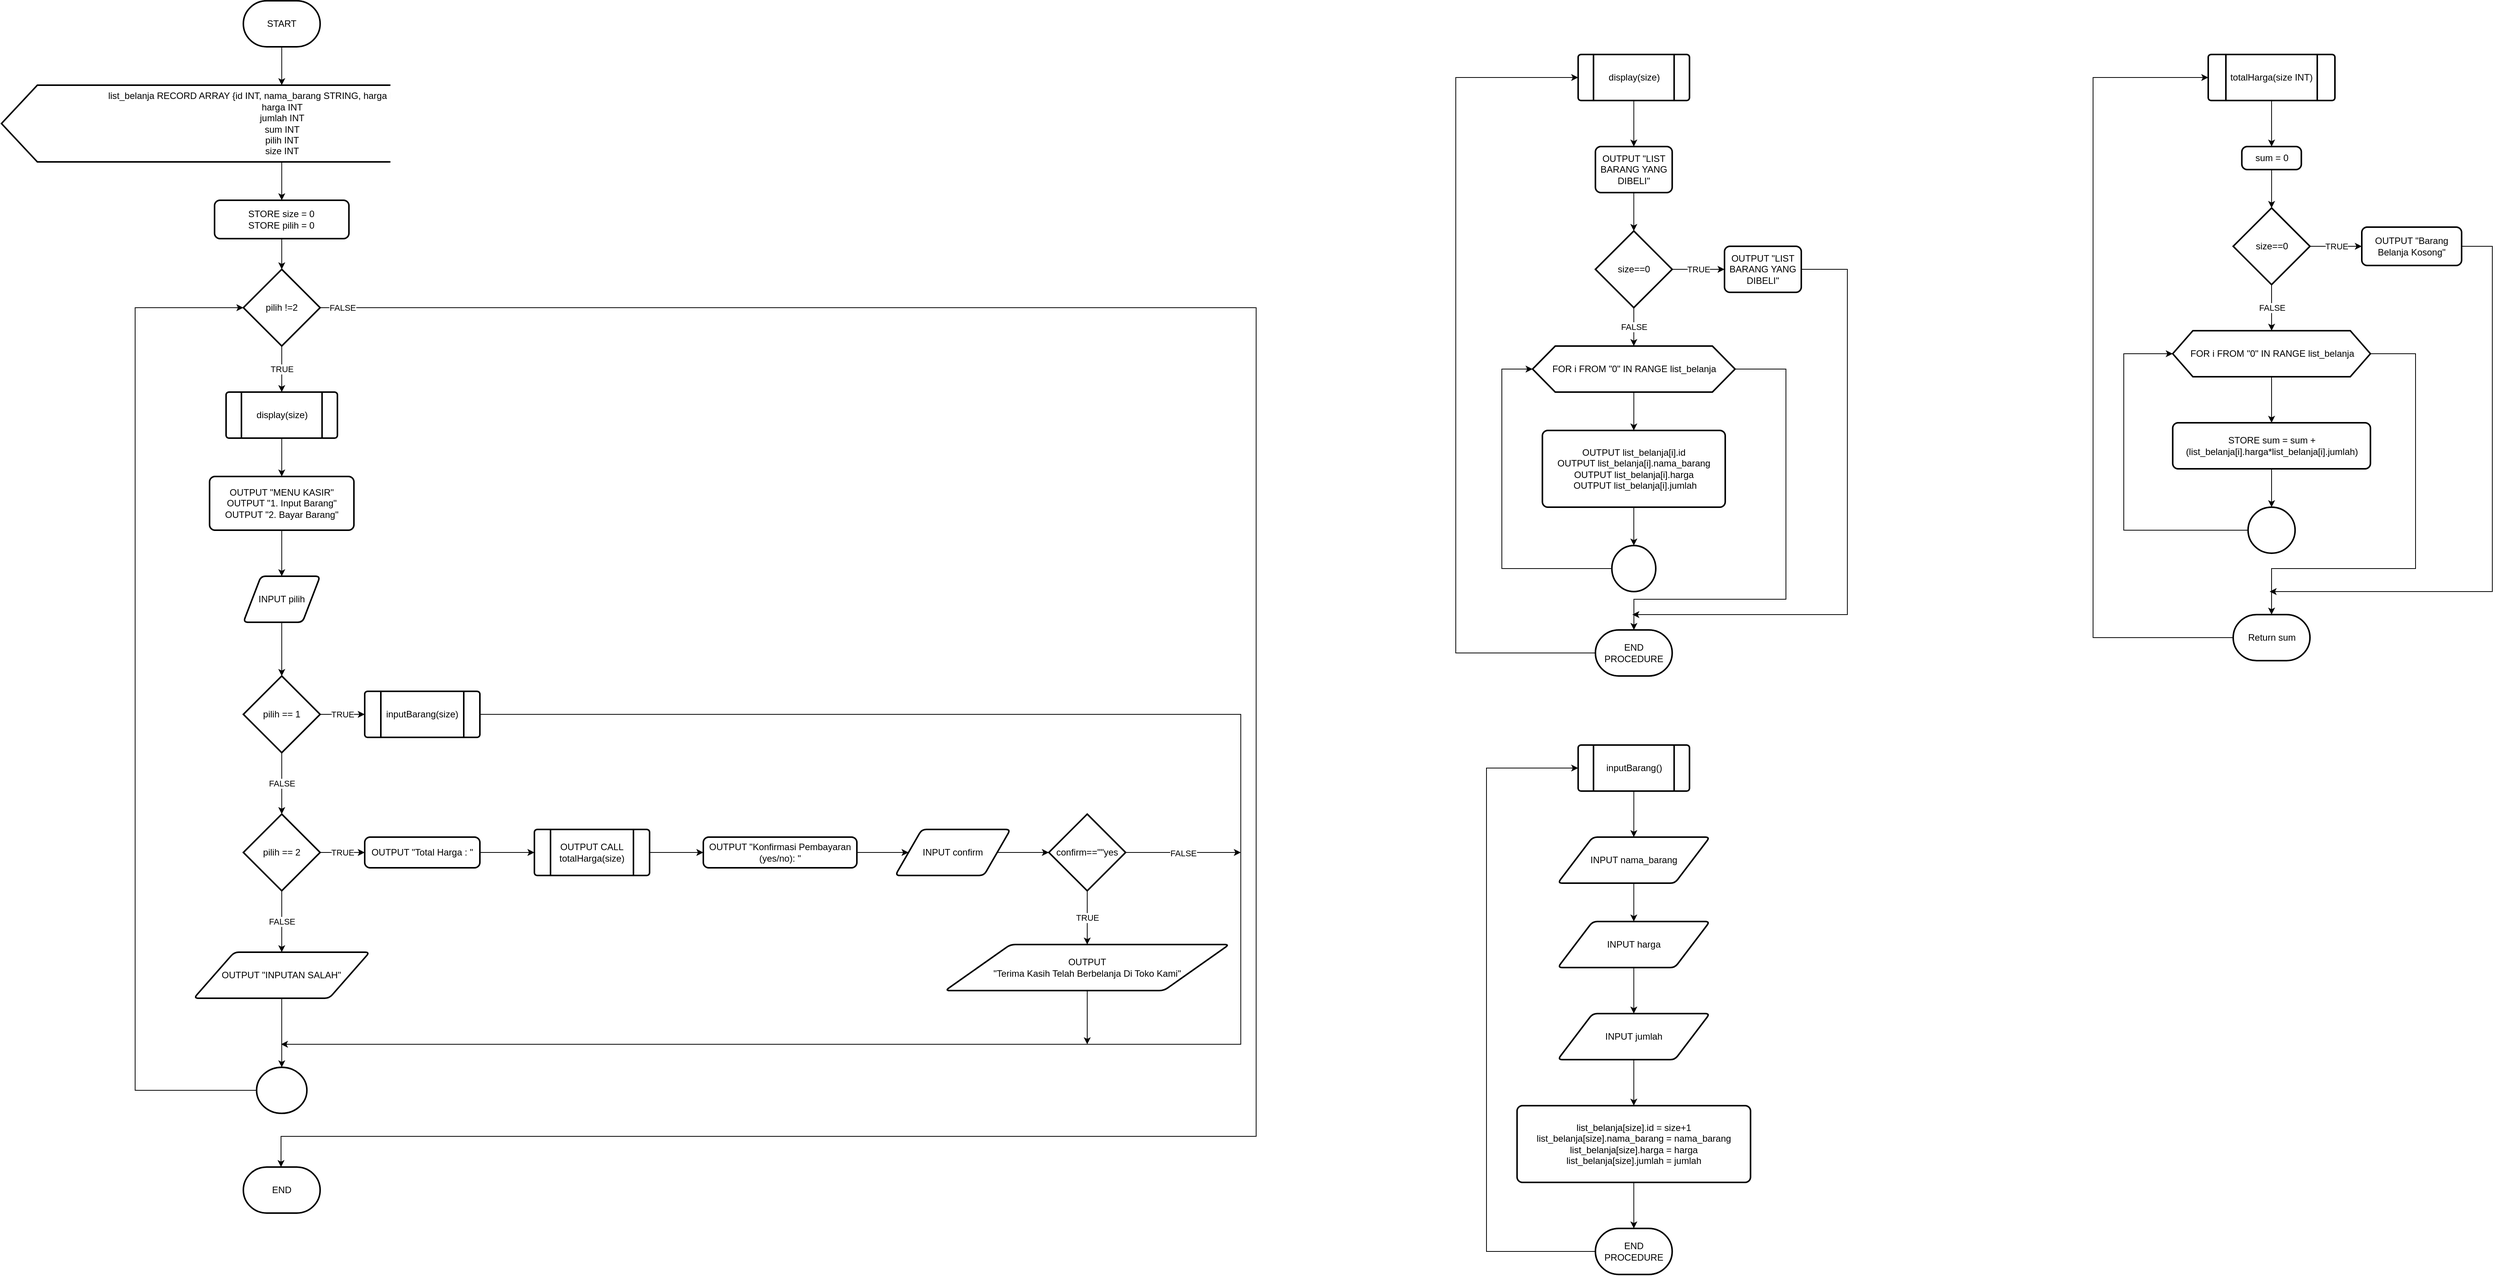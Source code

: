 <mxfile version="20.3.0" type="device"><diagram id="kHE13sOuIT3exfeuEefp" name="Page-1"><mxGraphModel dx="868" dy="552" grid="1" gridSize="10" guides="1" tooltips="1" connect="1" arrows="1" fold="1" page="1" pageScale="1" pageWidth="850" pageHeight="1100" math="0" shadow="0"><root><mxCell id="0"/><mxCell id="1" parent="0"/><mxCell id="fsroKRRETTSsfhgKdGrQ-1" value="" style="edgeStyle=orthogonalEdgeStyle;rounded=0;orthogonalLoop=1;jettySize=auto;html=1;" parent="1" source="fsroKRRETTSsfhgKdGrQ-2" target="fsroKRRETTSsfhgKdGrQ-4" edge="1"><mxGeometry relative="1" as="geometry"/></mxCell><mxCell id="fsroKRRETTSsfhgKdGrQ-2" value="START" style="strokeWidth=2;html=1;shape=mxgraph.flowchart.terminator;whiteSpace=wrap;" parent="1" vertex="1"><mxGeometry x="360.94" y="50" width="100" height="60" as="geometry"/></mxCell><mxCell id="fsroKRRETTSsfhgKdGrQ-3" value="" style="edgeStyle=orthogonalEdgeStyle;rounded=0;orthogonalLoop=1;jettySize=auto;html=1;" parent="1" source="fsroKRRETTSsfhgKdGrQ-4" target="fsroKRRETTSsfhgKdGrQ-6" edge="1"><mxGeometry relative="1" as="geometry"/></mxCell><mxCell id="fsroKRRETTSsfhgKdGrQ-4" value="list_belanja RECORD ARRAY {id INT, nama_barang STRING, harga INT, jumlah INT}&lt;br&gt;&lt;div&gt;harga INT&lt;/div&gt;&lt;div&gt;jumlah INT&lt;/div&gt;&lt;div&gt;&lt;span style=&quot;background-color: initial;&quot;&gt;sum INT&lt;/span&gt;&lt;/div&gt;&lt;div&gt;pilih INT&lt;/div&gt;&lt;div&gt;size INT&lt;/div&gt;" style="verticalLabelPosition=middle;verticalAlign=middle;html=1;shape=hexagon;perimeter=hexagonPerimeter2;arcSize=6;size=0.064;strokeWidth=2;labelPosition=center;align=center;" parent="1" vertex="1"><mxGeometry x="45.94" y="160" width="730" height="100" as="geometry"/></mxCell><mxCell id="fsroKRRETTSsfhgKdGrQ-5" value="" style="edgeStyle=orthogonalEdgeStyle;rounded=0;orthogonalLoop=1;jettySize=auto;html=1;" parent="1" source="fsroKRRETTSsfhgKdGrQ-6" target="fsroKRRETTSsfhgKdGrQ-9" edge="1"><mxGeometry relative="1" as="geometry"/></mxCell><mxCell id="fsroKRRETTSsfhgKdGrQ-6" value="&lt;div&gt;STORE size = 0&lt;/div&gt;&lt;div&gt;&lt;span style=&quot;background-color: initial;&quot;&gt;STORE pilih = 0&lt;/span&gt;&lt;/div&gt;" style="rounded=1;whiteSpace=wrap;html=1;absoluteArcSize=1;arcSize=14;strokeWidth=2;" parent="1" vertex="1"><mxGeometry x="323.44" y="310" width="175" height="50" as="geometry"/></mxCell><mxCell id="fsroKRRETTSsfhgKdGrQ-7" value="TRUE" style="edgeStyle=orthogonalEdgeStyle;rounded=0;orthogonalLoop=1;jettySize=auto;html=1;" parent="1" source="fsroKRRETTSsfhgKdGrQ-9" target="fsroKRRETTSsfhgKdGrQ-11" edge="1"><mxGeometry relative="1" as="geometry"/></mxCell><mxCell id="fsroKRRETTSsfhgKdGrQ-8" value="FALSE" style="edgeStyle=orthogonalEdgeStyle;rounded=0;orthogonalLoop=1;jettySize=auto;html=1;entryX=0.5;entryY=0;entryDx=0;entryDy=0;entryPerimeter=0;" parent="1" source="fsroKRRETTSsfhgKdGrQ-9" target="fsroKRRETTSsfhgKdGrQ-41" edge="1"><mxGeometry x="-0.984" relative="1" as="geometry"><Array as="points"><mxPoint x="1680" y="450"/><mxPoint x="1680" y="1530"/><mxPoint x="410" y="1530"/><mxPoint x="410" y="1570"/></Array><mxPoint as="offset"/></mxGeometry></mxCell><mxCell id="fsroKRRETTSsfhgKdGrQ-9" value="pilih !=2" style="strokeWidth=2;html=1;shape=mxgraph.flowchart.decision;whiteSpace=wrap;" parent="1" vertex="1"><mxGeometry x="360.94" y="400" width="100" height="100" as="geometry"/></mxCell><mxCell id="fsroKRRETTSsfhgKdGrQ-10" value="" style="edgeStyle=orthogonalEdgeStyle;rounded=0;orthogonalLoop=1;jettySize=auto;html=1;" parent="1" source="fsroKRRETTSsfhgKdGrQ-11" target="fsroKRRETTSsfhgKdGrQ-13" edge="1"><mxGeometry relative="1" as="geometry"/></mxCell><mxCell id="fsroKRRETTSsfhgKdGrQ-11" value="display(size)" style="verticalLabelPosition=middle;verticalAlign=middle;html=1;shape=process;whiteSpace=wrap;rounded=1;size=0.14;arcSize=6;strokeWidth=2;labelPosition=center;align=center;" parent="1" vertex="1"><mxGeometry x="338.44" y="560" width="145" height="60" as="geometry"/></mxCell><mxCell id="fsroKRRETTSsfhgKdGrQ-12" value="" style="edgeStyle=orthogonalEdgeStyle;rounded=0;orthogonalLoop=1;jettySize=auto;html=1;" parent="1" source="fsroKRRETTSsfhgKdGrQ-13" target="fsroKRRETTSsfhgKdGrQ-15" edge="1"><mxGeometry relative="1" as="geometry"/></mxCell><mxCell id="fsroKRRETTSsfhgKdGrQ-13" value="&lt;div&gt;OUTPUT &quot;MENU KASIR&quot;&lt;/div&gt;&lt;div&gt;&lt;span style=&quot;background-color: initial;&quot;&gt;OUTPUT &quot;1. Input Barang&quot;&lt;/span&gt;&lt;/div&gt;&lt;div&gt;&lt;span style=&quot;background-color: initial;&quot;&gt;OUTPUT &quot;2. Bayar Barang&quot;&lt;/span&gt;&lt;/div&gt;" style="rounded=1;whiteSpace=wrap;html=1;absoluteArcSize=1;arcSize=14;strokeWidth=2;" parent="1" vertex="1"><mxGeometry x="316.94" y="670" width="188" height="70" as="geometry"/></mxCell><mxCell id="fsroKRRETTSsfhgKdGrQ-14" value="" style="edgeStyle=orthogonalEdgeStyle;rounded=0;orthogonalLoop=1;jettySize=auto;html=1;" parent="1" source="fsroKRRETTSsfhgKdGrQ-15" target="fsroKRRETTSsfhgKdGrQ-20" edge="1"><mxGeometry relative="1" as="geometry"/></mxCell><mxCell id="fsroKRRETTSsfhgKdGrQ-15" value="INPUT pilih" style="shape=parallelogram;html=1;strokeWidth=2;perimeter=parallelogramPerimeter;whiteSpace=wrap;rounded=1;arcSize=12;size=0.23;" parent="1" vertex="1"><mxGeometry x="360.94" y="800" width="100" height="60" as="geometry"/></mxCell><mxCell id="fsroKRRETTSsfhgKdGrQ-16" style="edgeStyle=orthogonalEdgeStyle;rounded=0;orthogonalLoop=1;jettySize=auto;html=1;" parent="1" source="fsroKRRETTSsfhgKdGrQ-17" edge="1"><mxGeometry relative="1" as="geometry"><mxPoint x="410" y="1410" as="targetPoint"/><Array as="points"><mxPoint x="1660" y="980"/><mxPoint x="1660" y="1410"/></Array></mxGeometry></mxCell><mxCell id="fsroKRRETTSsfhgKdGrQ-17" value="inputBarang(size)" style="verticalLabelPosition=middle;verticalAlign=middle;html=1;shape=process;whiteSpace=wrap;rounded=1;size=0.14;arcSize=6;strokeWidth=2;labelPosition=center;align=center;" parent="1" vertex="1"><mxGeometry x="519" y="950" width="150" height="60" as="geometry"/></mxCell><mxCell id="fsroKRRETTSsfhgKdGrQ-18" value="TRUE" style="edgeStyle=orthogonalEdgeStyle;rounded=0;orthogonalLoop=1;jettySize=auto;html=1;" parent="1" source="fsroKRRETTSsfhgKdGrQ-20" target="fsroKRRETTSsfhgKdGrQ-17" edge="1"><mxGeometry relative="1" as="geometry"/></mxCell><mxCell id="fsroKRRETTSsfhgKdGrQ-19" value="FALSE" style="edgeStyle=orthogonalEdgeStyle;rounded=0;orthogonalLoop=1;jettySize=auto;html=1;" parent="1" source="fsroKRRETTSsfhgKdGrQ-20" target="fsroKRRETTSsfhgKdGrQ-23" edge="1"><mxGeometry relative="1" as="geometry"/></mxCell><mxCell id="fsroKRRETTSsfhgKdGrQ-20" value="pilih == 1" style="strokeWidth=2;html=1;shape=mxgraph.flowchart.decision;whiteSpace=wrap;" parent="1" vertex="1"><mxGeometry x="360.94" y="930" width="100" height="100" as="geometry"/></mxCell><mxCell id="fsroKRRETTSsfhgKdGrQ-21" value="TRUE" style="edgeStyle=orthogonalEdgeStyle;rounded=0;orthogonalLoop=1;jettySize=auto;html=1;" parent="1" source="fsroKRRETTSsfhgKdGrQ-23" target="fsroKRRETTSsfhgKdGrQ-25" edge="1"><mxGeometry relative="1" as="geometry"/></mxCell><mxCell id="fsroKRRETTSsfhgKdGrQ-22" value="FALSE" style="edgeStyle=orthogonalEdgeStyle;rounded=0;orthogonalLoop=1;jettySize=auto;html=1;" parent="1" source="fsroKRRETTSsfhgKdGrQ-23" target="fsroKRRETTSsfhgKdGrQ-27" edge="1"><mxGeometry relative="1" as="geometry"/></mxCell><mxCell id="fsroKRRETTSsfhgKdGrQ-23" value="pilih == 2" style="strokeWidth=2;html=1;shape=mxgraph.flowchart.decision;whiteSpace=wrap;" parent="1" vertex="1"><mxGeometry x="360.94" y="1110" width="100" height="100" as="geometry"/></mxCell><mxCell id="fsroKRRETTSsfhgKdGrQ-24" value="" style="edgeStyle=orthogonalEdgeStyle;rounded=0;orthogonalLoop=1;jettySize=auto;html=1;" parent="1" source="fsroKRRETTSsfhgKdGrQ-25" target="fsroKRRETTSsfhgKdGrQ-29" edge="1"><mxGeometry relative="1" as="geometry"/></mxCell><mxCell id="fsroKRRETTSsfhgKdGrQ-25" value="&lt;div&gt;OUTPUT &quot;Total Harga : &quot;&lt;/div&gt;" style="rounded=1;whiteSpace=wrap;html=1;absoluteArcSize=1;arcSize=14;strokeWidth=2;" parent="1" vertex="1"><mxGeometry x="519" y="1140" width="150" height="40" as="geometry"/></mxCell><mxCell id="fsroKRRETTSsfhgKdGrQ-26" value="" style="edgeStyle=orthogonalEdgeStyle;rounded=0;orthogonalLoop=1;jettySize=auto;html=1;" parent="1" source="fsroKRRETTSsfhgKdGrQ-27" target="fsroKRRETTSsfhgKdGrQ-40" edge="1"><mxGeometry relative="1" as="geometry"/></mxCell><mxCell id="fsroKRRETTSsfhgKdGrQ-27" value="OUTPUT &quot;INPUTAN SALAH&quot;" style="shape=parallelogram;html=1;strokeWidth=2;perimeter=parallelogramPerimeter;whiteSpace=wrap;rounded=1;arcSize=12;size=0.23;" parent="1" vertex="1"><mxGeometry x="296.44" y="1290" width="229" height="60" as="geometry"/></mxCell><mxCell id="fsroKRRETTSsfhgKdGrQ-28" value="" style="edgeStyle=orthogonalEdgeStyle;rounded=0;orthogonalLoop=1;jettySize=auto;html=1;" parent="1" source="fsroKRRETTSsfhgKdGrQ-29" target="fsroKRRETTSsfhgKdGrQ-31" edge="1"><mxGeometry relative="1" as="geometry"/></mxCell><mxCell id="fsroKRRETTSsfhgKdGrQ-29" value="&lt;div&gt;OUTPUT CALL totalHarga(size)&lt;/div&gt;" style="verticalLabelPosition=middle;verticalAlign=middle;html=1;shape=process;whiteSpace=wrap;rounded=1;size=0.14;arcSize=6;strokeWidth=2;labelPosition=center;align=center;" parent="1" vertex="1"><mxGeometry x="740" y="1130" width="150" height="60" as="geometry"/></mxCell><mxCell id="fsroKRRETTSsfhgKdGrQ-30" value="" style="edgeStyle=orthogonalEdgeStyle;rounded=0;orthogonalLoop=1;jettySize=auto;html=1;" parent="1" source="fsroKRRETTSsfhgKdGrQ-31" target="fsroKRRETTSsfhgKdGrQ-33" edge="1"><mxGeometry relative="1" as="geometry"/></mxCell><mxCell id="fsroKRRETTSsfhgKdGrQ-31" value="OUTPUT &quot;Konfirmasi Pembayaran (yes/no): &quot;" style="rounded=1;whiteSpace=wrap;html=1;absoluteArcSize=1;arcSize=14;strokeWidth=2;" parent="1" vertex="1"><mxGeometry x="960" y="1140" width="200" height="40" as="geometry"/></mxCell><mxCell id="fsroKRRETTSsfhgKdGrQ-32" value="" style="edgeStyle=orthogonalEdgeStyle;rounded=0;orthogonalLoop=1;jettySize=auto;html=1;" parent="1" source="fsroKRRETTSsfhgKdGrQ-33" target="fsroKRRETTSsfhgKdGrQ-36" edge="1"><mxGeometry relative="1" as="geometry"/></mxCell><mxCell id="fsroKRRETTSsfhgKdGrQ-33" value="INPUT confirm" style="shape=parallelogram;html=1;strokeWidth=2;perimeter=parallelogramPerimeter;whiteSpace=wrap;rounded=1;arcSize=12;size=0.23;" parent="1" vertex="1"><mxGeometry x="1210" y="1130" width="150" height="60" as="geometry"/></mxCell><mxCell id="fsroKRRETTSsfhgKdGrQ-34" value="TRUE" style="edgeStyle=orthogonalEdgeStyle;rounded=0;orthogonalLoop=1;jettySize=auto;html=1;" parent="1" source="fsroKRRETTSsfhgKdGrQ-36" target="fsroKRRETTSsfhgKdGrQ-38" edge="1"><mxGeometry relative="1" as="geometry"/></mxCell><mxCell id="fsroKRRETTSsfhgKdGrQ-35" value="FALSE" style="edgeStyle=orthogonalEdgeStyle;rounded=0;orthogonalLoop=1;jettySize=auto;html=1;" parent="1" source="fsroKRRETTSsfhgKdGrQ-36" edge="1"><mxGeometry relative="1" as="geometry"><mxPoint x="1660" y="1160" as="targetPoint"/></mxGeometry></mxCell><mxCell id="fsroKRRETTSsfhgKdGrQ-36" value="confirm==&quot;&quot;yes" style="strokeWidth=2;html=1;shape=mxgraph.flowchart.decision;whiteSpace=wrap;" parent="1" vertex="1"><mxGeometry x="1410" y="1110" width="100" height="100" as="geometry"/></mxCell><mxCell id="fsroKRRETTSsfhgKdGrQ-37" style="edgeStyle=orthogonalEdgeStyle;rounded=0;orthogonalLoop=1;jettySize=auto;html=1;" parent="1" source="fsroKRRETTSsfhgKdGrQ-38" edge="1"><mxGeometry relative="1" as="geometry"><mxPoint x="1460" y="1410" as="targetPoint"/></mxGeometry></mxCell><mxCell id="fsroKRRETTSsfhgKdGrQ-38" value="OUTPUT &lt;br&gt;&quot;Terima Kasih Telah Berbelanja Di Toko Kami&quot;" style="shape=parallelogram;html=1;strokeWidth=2;perimeter=parallelogramPerimeter;whiteSpace=wrap;rounded=1;arcSize=12;size=0.23;" parent="1" vertex="1"><mxGeometry x="1275" y="1280" width="370" height="60" as="geometry"/></mxCell><mxCell id="fsroKRRETTSsfhgKdGrQ-39" style="edgeStyle=orthogonalEdgeStyle;rounded=0;orthogonalLoop=1;jettySize=auto;html=1;entryX=0;entryY=0.5;entryDx=0;entryDy=0;entryPerimeter=0;" parent="1" source="fsroKRRETTSsfhgKdGrQ-40" target="fsroKRRETTSsfhgKdGrQ-9" edge="1"><mxGeometry relative="1" as="geometry"><Array as="points"><mxPoint x="220" y="1470"/><mxPoint x="220" y="450"/></Array></mxGeometry></mxCell><mxCell id="fsroKRRETTSsfhgKdGrQ-40" value="" style="strokeWidth=2;html=1;shape=mxgraph.flowchart.start_2;whiteSpace=wrap;" parent="1" vertex="1"><mxGeometry x="378.19" y="1440" width="65.5" height="60" as="geometry"/></mxCell><mxCell id="fsroKRRETTSsfhgKdGrQ-41" value="END" style="strokeWidth=2;html=1;shape=mxgraph.flowchart.terminator;whiteSpace=wrap;" parent="1" vertex="1"><mxGeometry x="360.94" y="1570" width="100" height="60" as="geometry"/></mxCell><mxCell id="fsroKRRETTSsfhgKdGrQ-42" value="" style="edgeStyle=orthogonalEdgeStyle;rounded=0;orthogonalLoop=1;jettySize=auto;html=1;" parent="1" source="fsroKRRETTSsfhgKdGrQ-43" target="fsroKRRETTSsfhgKdGrQ-45" edge="1"><mxGeometry relative="1" as="geometry"/></mxCell><mxCell id="fsroKRRETTSsfhgKdGrQ-43" value="display(size)" style="verticalLabelPosition=middle;verticalAlign=middle;html=1;shape=process;whiteSpace=wrap;rounded=1;size=0.14;arcSize=6;strokeWidth=2;labelPosition=center;align=center;" parent="1" vertex="1"><mxGeometry x="2099.38" y="120" width="145" height="60" as="geometry"/></mxCell><mxCell id="fsroKRRETTSsfhgKdGrQ-44" value="" style="edgeStyle=orthogonalEdgeStyle;rounded=0;orthogonalLoop=1;jettySize=auto;html=1;" parent="1" source="fsroKRRETTSsfhgKdGrQ-45" target="fsroKRRETTSsfhgKdGrQ-48" edge="1"><mxGeometry relative="1" as="geometry"/></mxCell><mxCell id="fsroKRRETTSsfhgKdGrQ-45" value="OUTPUT &quot;LIST BARANG YANG DIBELI&quot;" style="rounded=1;whiteSpace=wrap;html=1;absoluteArcSize=1;arcSize=14;strokeWidth=2;" parent="1" vertex="1"><mxGeometry x="2121.86" y="240" width="100" height="60" as="geometry"/></mxCell><mxCell id="fsroKRRETTSsfhgKdGrQ-46" value="TRUE" style="edgeStyle=orthogonalEdgeStyle;rounded=0;orthogonalLoop=1;jettySize=auto;html=1;" parent="1" source="fsroKRRETTSsfhgKdGrQ-48" target="fsroKRRETTSsfhgKdGrQ-50" edge="1"><mxGeometry relative="1" as="geometry"/></mxCell><mxCell id="fsroKRRETTSsfhgKdGrQ-47" value="FALSE" style="edgeStyle=orthogonalEdgeStyle;rounded=0;orthogonalLoop=1;jettySize=auto;html=1;" parent="1" source="fsroKRRETTSsfhgKdGrQ-48" target="fsroKRRETTSsfhgKdGrQ-53" edge="1"><mxGeometry relative="1" as="geometry"/></mxCell><mxCell id="fsroKRRETTSsfhgKdGrQ-48" value="size==0" style="strokeWidth=2;html=1;shape=mxgraph.flowchart.decision;whiteSpace=wrap;" parent="1" vertex="1"><mxGeometry x="2121.86" y="350" width="100" height="100" as="geometry"/></mxCell><mxCell id="fsroKRRETTSsfhgKdGrQ-49" style="edgeStyle=orthogonalEdgeStyle;rounded=0;orthogonalLoop=1;jettySize=auto;html=1;" parent="1" source="fsroKRRETTSsfhgKdGrQ-50" edge="1"><mxGeometry relative="1" as="geometry"><mxPoint x="2170" y="850" as="targetPoint"/><Array as="points"><mxPoint x="2450" y="400"/><mxPoint x="2450" y="850"/></Array></mxGeometry></mxCell><mxCell id="fsroKRRETTSsfhgKdGrQ-50" value="OUTPUT &quot;LIST BARANG YANG DIBELI&quot;" style="rounded=1;whiteSpace=wrap;html=1;absoluteArcSize=1;arcSize=14;strokeWidth=2;" parent="1" vertex="1"><mxGeometry x="2290" y="370" width="100" height="60" as="geometry"/></mxCell><mxCell id="fsroKRRETTSsfhgKdGrQ-51" value="" style="edgeStyle=orthogonalEdgeStyle;rounded=0;orthogonalLoop=1;jettySize=auto;html=1;" parent="1" source="fsroKRRETTSsfhgKdGrQ-53" target="fsroKRRETTSsfhgKdGrQ-55" edge="1"><mxGeometry relative="1" as="geometry"/></mxCell><mxCell id="fsroKRRETTSsfhgKdGrQ-52" style="edgeStyle=orthogonalEdgeStyle;rounded=0;orthogonalLoop=1;jettySize=auto;html=1;" parent="1" source="fsroKRRETTSsfhgKdGrQ-53" target="fsroKRRETTSsfhgKdGrQ-59" edge="1"><mxGeometry relative="1" as="geometry"><Array as="points"><mxPoint x="2370" y="530"/><mxPoint x="2370" y="830"/><mxPoint x="2172" y="830"/></Array></mxGeometry></mxCell><mxCell id="fsroKRRETTSsfhgKdGrQ-53" value="FOR i FROM &quot;0&quot; IN RANGE list_belanja" style="verticalLabelPosition=middle;verticalAlign=middle;html=1;shape=hexagon;perimeter=hexagonPerimeter2;arcSize=6;size=0.112;strokeWidth=2;labelPosition=center;align=center;" parent="1" vertex="1"><mxGeometry x="2040" y="500" width="263.75" height="60" as="geometry"/></mxCell><mxCell id="fsroKRRETTSsfhgKdGrQ-54" value="" style="edgeStyle=orthogonalEdgeStyle;rounded=0;orthogonalLoop=1;jettySize=auto;html=1;" parent="1" source="fsroKRRETTSsfhgKdGrQ-55" target="fsroKRRETTSsfhgKdGrQ-57" edge="1"><mxGeometry relative="1" as="geometry"/></mxCell><mxCell id="fsroKRRETTSsfhgKdGrQ-55" value="&lt;div&gt;OUTPUT list_belanja[i].id&lt;/div&gt;&lt;div&gt;OUTPUT list_belanja[i].nama_barang&lt;/div&gt;&lt;div&gt;OUTPUT list_belanja[i].harga&lt;/div&gt;&lt;div&gt;&amp;nbsp;OUTPUT list_belanja[i].jumlah&lt;/div&gt;" style="rounded=1;whiteSpace=wrap;html=1;absoluteArcSize=1;arcSize=14;strokeWidth=2;" parent="1" vertex="1"><mxGeometry x="2052.81" y="610" width="238.12" height="100" as="geometry"/></mxCell><mxCell id="fsroKRRETTSsfhgKdGrQ-56" style="edgeStyle=orthogonalEdgeStyle;rounded=0;orthogonalLoop=1;jettySize=auto;html=1;entryX=0;entryY=0.5;entryDx=0;entryDy=0;" parent="1" source="fsroKRRETTSsfhgKdGrQ-57" target="fsroKRRETTSsfhgKdGrQ-53" edge="1"><mxGeometry relative="1" as="geometry"><Array as="points"><mxPoint x="2000" y="790"/><mxPoint x="2000" y="530"/></Array></mxGeometry></mxCell><mxCell id="fsroKRRETTSsfhgKdGrQ-57" value="" style="verticalLabelPosition=bottom;verticalAlign=top;html=1;shape=mxgraph.flowchart.on-page_reference;strokeWidth=2;" parent="1" vertex="1"><mxGeometry x="2143.28" y="760" width="57.2" height="60" as="geometry"/></mxCell><mxCell id="fsroKRRETTSsfhgKdGrQ-58" style="edgeStyle=orthogonalEdgeStyle;rounded=0;orthogonalLoop=1;jettySize=auto;html=1;entryX=0;entryY=0.5;entryDx=0;entryDy=0;" parent="1" source="fsroKRRETTSsfhgKdGrQ-59" target="fsroKRRETTSsfhgKdGrQ-43" edge="1"><mxGeometry relative="1" as="geometry"><Array as="points"><mxPoint x="1940" y="900"/><mxPoint x="1940" y="150"/></Array></mxGeometry></mxCell><mxCell id="fsroKRRETTSsfhgKdGrQ-59" value="END PROCEDURE" style="strokeWidth=2;html=1;shape=mxgraph.flowchart.terminator;whiteSpace=wrap;" parent="1" vertex="1"><mxGeometry x="2121.86" y="870" width="100" height="60" as="geometry"/></mxCell><mxCell id="fsroKRRETTSsfhgKdGrQ-60" value="" style="edgeStyle=orthogonalEdgeStyle;rounded=0;orthogonalLoop=1;jettySize=auto;html=1;" parent="1" source="fsroKRRETTSsfhgKdGrQ-61" target="fsroKRRETTSsfhgKdGrQ-63" edge="1"><mxGeometry relative="1" as="geometry"/></mxCell><mxCell id="fsroKRRETTSsfhgKdGrQ-61" value="inputBarang()" style="verticalLabelPosition=middle;verticalAlign=middle;html=1;shape=process;whiteSpace=wrap;rounded=1;size=0.14;arcSize=6;strokeWidth=2;labelPosition=center;align=center;" parent="1" vertex="1"><mxGeometry x="2099.38" y="1020" width="145" height="60" as="geometry"/></mxCell><mxCell id="fsroKRRETTSsfhgKdGrQ-62" value="" style="edgeStyle=orthogonalEdgeStyle;rounded=0;orthogonalLoop=1;jettySize=auto;html=1;" parent="1" source="fsroKRRETTSsfhgKdGrQ-63" target="fsroKRRETTSsfhgKdGrQ-65" edge="1"><mxGeometry relative="1" as="geometry"/></mxCell><mxCell id="fsroKRRETTSsfhgKdGrQ-63" value="INPUT nama_barang" style="shape=parallelogram;html=1;strokeWidth=2;perimeter=parallelogramPerimeter;whiteSpace=wrap;rounded=1;arcSize=12;size=0.23;" parent="1" vertex="1"><mxGeometry x="2072.79" y="1140" width="198.14" height="60" as="geometry"/></mxCell><mxCell id="fsroKRRETTSsfhgKdGrQ-64" value="" style="edgeStyle=orthogonalEdgeStyle;rounded=0;orthogonalLoop=1;jettySize=auto;html=1;" parent="1" source="fsroKRRETTSsfhgKdGrQ-65" target="fsroKRRETTSsfhgKdGrQ-67" edge="1"><mxGeometry relative="1" as="geometry"/></mxCell><mxCell id="fsroKRRETTSsfhgKdGrQ-65" value="INPUT harga" style="shape=parallelogram;html=1;strokeWidth=2;perimeter=parallelogramPerimeter;whiteSpace=wrap;rounded=1;arcSize=12;size=0.23;" parent="1" vertex="1"><mxGeometry x="2072.79" y="1250" width="198.14" height="60" as="geometry"/></mxCell><mxCell id="fsroKRRETTSsfhgKdGrQ-66" value="" style="edgeStyle=orthogonalEdgeStyle;rounded=0;orthogonalLoop=1;jettySize=auto;html=1;" parent="1" source="fsroKRRETTSsfhgKdGrQ-67" target="fsroKRRETTSsfhgKdGrQ-69" edge="1"><mxGeometry relative="1" as="geometry"/></mxCell><mxCell id="fsroKRRETTSsfhgKdGrQ-67" value="INPUT jumlah" style="shape=parallelogram;html=1;strokeWidth=2;perimeter=parallelogramPerimeter;whiteSpace=wrap;rounded=1;arcSize=12;size=0.23;" parent="1" vertex="1"><mxGeometry x="2072.79" y="1370" width="198.14" height="60" as="geometry"/></mxCell><mxCell id="fsroKRRETTSsfhgKdGrQ-68" value="" style="edgeStyle=orthogonalEdgeStyle;rounded=0;orthogonalLoop=1;jettySize=auto;html=1;" parent="1" source="fsroKRRETTSsfhgKdGrQ-69" target="fsroKRRETTSsfhgKdGrQ-71" edge="1"><mxGeometry relative="1" as="geometry"/></mxCell><mxCell id="fsroKRRETTSsfhgKdGrQ-69" value="&lt;div&gt;list_belanja[size].id = size+1&lt;/div&gt;&lt;div&gt;list_belanja[size].nama_barang = nama_barang&lt;/div&gt;&lt;div&gt;&lt;span style=&quot;background-color: initial;&quot;&gt;list_belanja[size].harga = harga&lt;/span&gt;&lt;/div&gt;&lt;div&gt;list_belanja[size].jumlah = jumlah&lt;/div&gt;" style="rounded=1;whiteSpace=wrap;html=1;absoluteArcSize=1;arcSize=14;strokeWidth=2;" parent="1" vertex="1"><mxGeometry x="2019.82" y="1490" width="304.07" height="100" as="geometry"/></mxCell><mxCell id="fsroKRRETTSsfhgKdGrQ-70" style="edgeStyle=orthogonalEdgeStyle;rounded=0;orthogonalLoop=1;jettySize=auto;html=1;entryX=0;entryY=0.5;entryDx=0;entryDy=0;" parent="1" source="fsroKRRETTSsfhgKdGrQ-71" target="fsroKRRETTSsfhgKdGrQ-61" edge="1"><mxGeometry relative="1" as="geometry"><Array as="points"><mxPoint x="1980" y="1680"/><mxPoint x="1980" y="1050"/></Array></mxGeometry></mxCell><mxCell id="fsroKRRETTSsfhgKdGrQ-71" value="END PROCEDURE" style="strokeWidth=2;html=1;shape=mxgraph.flowchart.terminator;whiteSpace=wrap;" parent="1" vertex="1"><mxGeometry x="2121.85" y="1650" width="100" height="60" as="geometry"/></mxCell><mxCell id="fsroKRRETTSsfhgKdGrQ-72" value="" style="edgeStyle=orthogonalEdgeStyle;rounded=0;orthogonalLoop=1;jettySize=auto;html=1;" parent="1" source="fsroKRRETTSsfhgKdGrQ-73" target="fsroKRRETTSsfhgKdGrQ-75" edge="1"><mxGeometry relative="1" as="geometry"/></mxCell><mxCell id="fsroKRRETTSsfhgKdGrQ-73" value="totalHarga(size INT)" style="verticalLabelPosition=middle;verticalAlign=middle;html=1;shape=process;whiteSpace=wrap;rounded=1;size=0.14;arcSize=6;strokeWidth=2;labelPosition=center;align=center;" parent="1" vertex="1"><mxGeometry x="2920" y="120" width="165" height="60" as="geometry"/></mxCell><mxCell id="fsroKRRETTSsfhgKdGrQ-74" value="" style="edgeStyle=orthogonalEdgeStyle;rounded=0;orthogonalLoop=1;jettySize=auto;html=1;" parent="1" source="fsroKRRETTSsfhgKdGrQ-75" target="fsroKRRETTSsfhgKdGrQ-78" edge="1"><mxGeometry relative="1" as="geometry"/></mxCell><mxCell id="fsroKRRETTSsfhgKdGrQ-75" value="sum = 0" style="rounded=1;whiteSpace=wrap;html=1;absoluteArcSize=1;arcSize=14;strokeWidth=2;" parent="1" vertex="1"><mxGeometry x="2963.75" y="240" width="77.5" height="30" as="geometry"/></mxCell><mxCell id="fsroKRRETTSsfhgKdGrQ-76" value="TRUE" style="edgeStyle=orthogonalEdgeStyle;rounded=0;orthogonalLoop=1;jettySize=auto;html=1;" parent="1" source="fsroKRRETTSsfhgKdGrQ-78" target="fsroKRRETTSsfhgKdGrQ-80" edge="1"><mxGeometry relative="1" as="geometry"/></mxCell><mxCell id="fsroKRRETTSsfhgKdGrQ-77" value="FALSE" style="edgeStyle=orthogonalEdgeStyle;rounded=0;orthogonalLoop=1;jettySize=auto;html=1;" parent="1" source="fsroKRRETTSsfhgKdGrQ-78" target="fsroKRRETTSsfhgKdGrQ-83" edge="1"><mxGeometry relative="1" as="geometry"/></mxCell><mxCell id="fsroKRRETTSsfhgKdGrQ-78" value="size==0" style="strokeWidth=2;html=1;shape=mxgraph.flowchart.decision;whiteSpace=wrap;" parent="1" vertex="1"><mxGeometry x="2952.5" y="320" width="100" height="100" as="geometry"/></mxCell><mxCell id="fsroKRRETTSsfhgKdGrQ-79" style="edgeStyle=orthogonalEdgeStyle;rounded=0;orthogonalLoop=1;jettySize=auto;html=1;" parent="1" source="fsroKRRETTSsfhgKdGrQ-80" edge="1"><mxGeometry relative="1" as="geometry"><mxPoint x="3000" y="820" as="targetPoint"/><Array as="points"><mxPoint x="3290" y="370"/><mxPoint x="3290" y="820"/></Array></mxGeometry></mxCell><mxCell id="fsroKRRETTSsfhgKdGrQ-80" value="OUTPUT &quot;Barang Belanja Kosong&quot;" style="rounded=1;whiteSpace=wrap;html=1;absoluteArcSize=1;arcSize=14;strokeWidth=2;" parent="1" vertex="1"><mxGeometry x="3120" y="345" width="130" height="50" as="geometry"/></mxCell><mxCell id="fsroKRRETTSsfhgKdGrQ-81" value="" style="edgeStyle=orthogonalEdgeStyle;rounded=0;orthogonalLoop=1;jettySize=auto;html=1;" parent="1" source="fsroKRRETTSsfhgKdGrQ-83" target="fsroKRRETTSsfhgKdGrQ-85" edge="1"><mxGeometry relative="1" as="geometry"/></mxCell><mxCell id="fsroKRRETTSsfhgKdGrQ-82" style="edgeStyle=orthogonalEdgeStyle;rounded=0;orthogonalLoop=1;jettySize=auto;html=1;entryX=0.5;entryY=0;entryDx=0;entryDy=0;entryPerimeter=0;" parent="1" source="fsroKRRETTSsfhgKdGrQ-83" target="fsroKRRETTSsfhgKdGrQ-89" edge="1"><mxGeometry relative="1" as="geometry"><Array as="points"><mxPoint x="3190" y="510"/><mxPoint x="3190" y="790"/><mxPoint x="3002" y="790"/></Array></mxGeometry></mxCell><mxCell id="fsroKRRETTSsfhgKdGrQ-83" value="FOR i FROM &quot;0&quot; IN RANGE list_belanja" style="verticalLabelPosition=middle;verticalAlign=middle;html=1;shape=hexagon;perimeter=hexagonPerimeter2;arcSize=6;size=0.102;strokeWidth=2;labelPosition=center;align=center;" parent="1" vertex="1"><mxGeometry x="2873.75" y="480" width="257.5" height="60" as="geometry"/></mxCell><mxCell id="fsroKRRETTSsfhgKdGrQ-84" value="" style="edgeStyle=orthogonalEdgeStyle;rounded=0;orthogonalLoop=1;jettySize=auto;html=1;" parent="1" source="fsroKRRETTSsfhgKdGrQ-85" target="fsroKRRETTSsfhgKdGrQ-87" edge="1"><mxGeometry relative="1" as="geometry"/></mxCell><mxCell id="fsroKRRETTSsfhgKdGrQ-85" value="STORE sum = sum + (list_belanja[i].harga*list_belanja[i].jumlah)" style="rounded=1;whiteSpace=wrap;html=1;absoluteArcSize=1;arcSize=14;strokeWidth=2;" parent="1" vertex="1"><mxGeometry x="2873.75" y="600" width="257.5" height="60" as="geometry"/></mxCell><mxCell id="fsroKRRETTSsfhgKdGrQ-86" style="edgeStyle=orthogonalEdgeStyle;rounded=0;orthogonalLoop=1;jettySize=auto;html=1;entryX=0;entryY=0.5;entryDx=0;entryDy=0;" parent="1" source="fsroKRRETTSsfhgKdGrQ-87" target="fsroKRRETTSsfhgKdGrQ-83" edge="1"><mxGeometry relative="1" as="geometry"><Array as="points"><mxPoint x="2810" y="740"/><mxPoint x="2810" y="510"/></Array></mxGeometry></mxCell><mxCell id="fsroKRRETTSsfhgKdGrQ-87" value="" style="verticalLabelPosition=bottom;verticalAlign=top;html=1;shape=mxgraph.flowchart.on-page_reference;strokeWidth=2;" parent="1" vertex="1"><mxGeometry x="2971.88" y="710" width="61.25" height="60" as="geometry"/></mxCell><mxCell id="fsroKRRETTSsfhgKdGrQ-88" style="edgeStyle=orthogonalEdgeStyle;rounded=0;orthogonalLoop=1;jettySize=auto;html=1;entryX=0;entryY=0.5;entryDx=0;entryDy=0;" parent="1" source="fsroKRRETTSsfhgKdGrQ-89" target="fsroKRRETTSsfhgKdGrQ-73" edge="1"><mxGeometry relative="1" as="geometry"><Array as="points"><mxPoint x="2770" y="880"/><mxPoint x="2770" y="150"/></Array></mxGeometry></mxCell><mxCell id="fsroKRRETTSsfhgKdGrQ-89" value="Return sum" style="strokeWidth=2;html=1;shape=mxgraph.flowchart.terminator;whiteSpace=wrap;" parent="1" vertex="1"><mxGeometry x="2952.5" y="850" width="100" height="60" as="geometry"/></mxCell></root></mxGraphModel></diagram></mxfile>